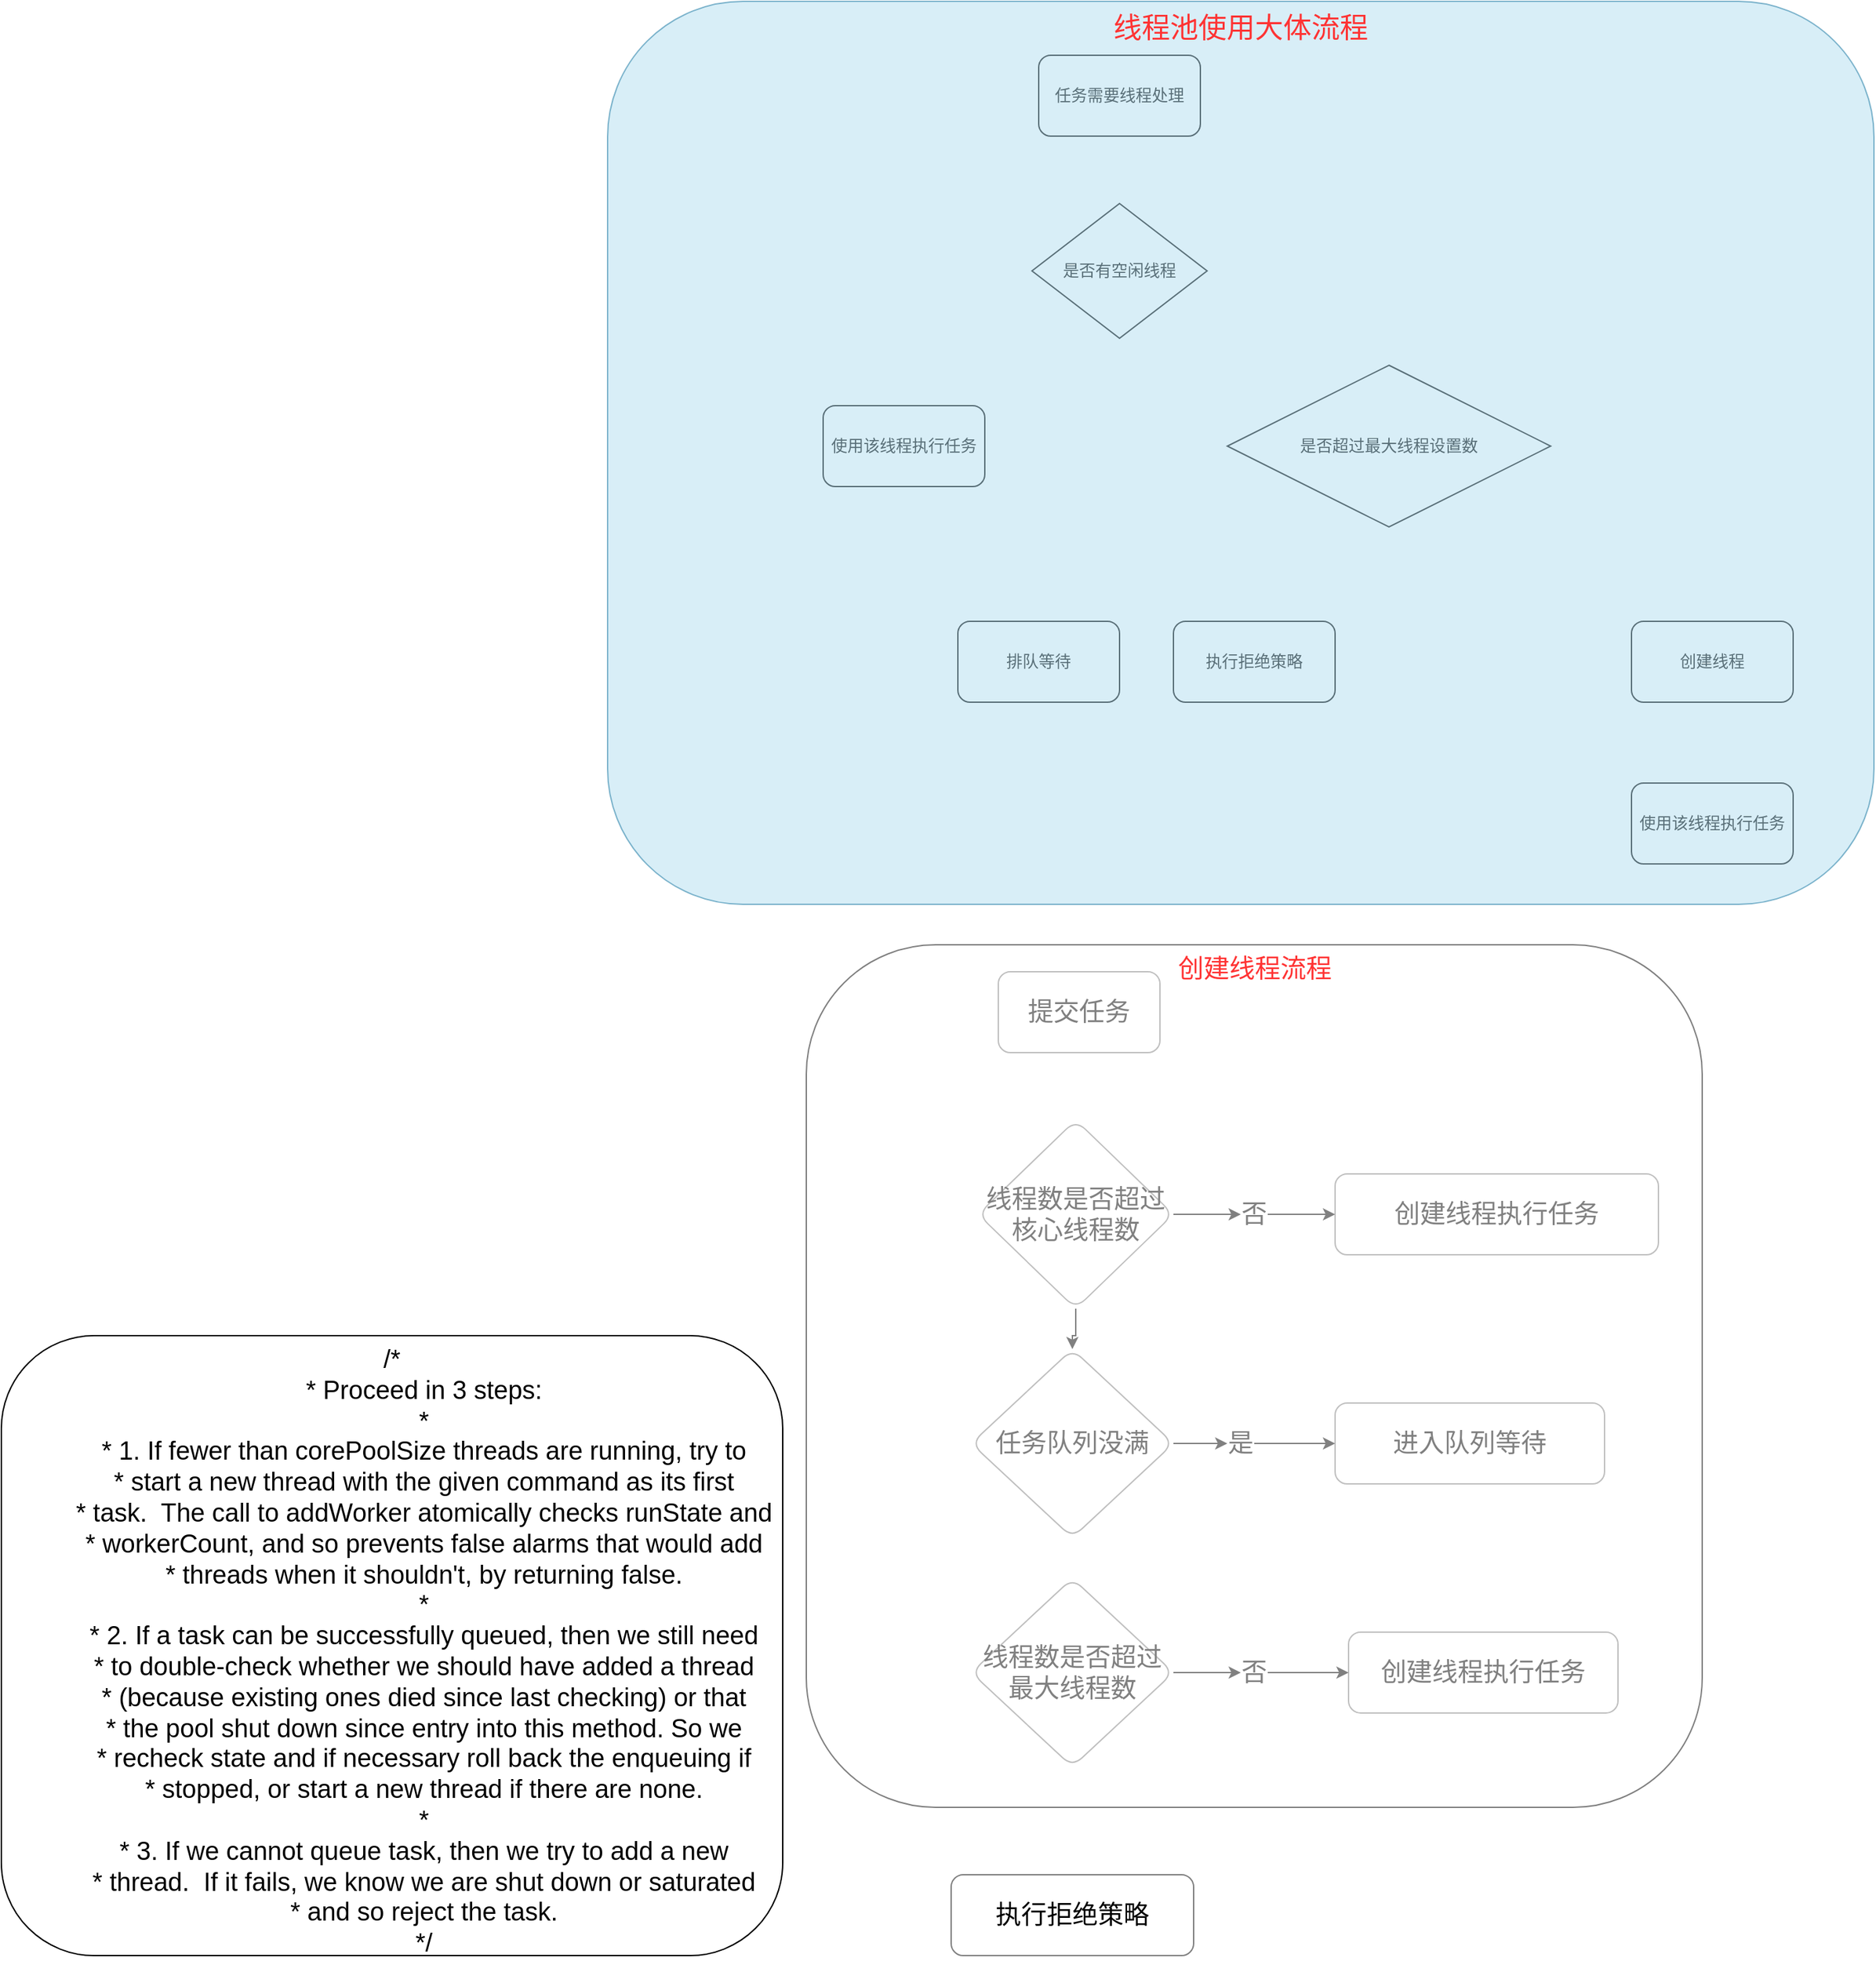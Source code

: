 <mxfile version="14.2.4" type="embed">
    <diagram id="N8jkDLk7Amj-sibJUGd5" name="Page-1">
        <mxGraphModel dx="1817" dy="575" grid="1" gridSize="10" guides="1" tooltips="1" connect="1" arrows="1" fold="1" page="1" pageScale="1" pageWidth="827" pageHeight="1169" math="0" shadow="0">
            <root>
                <mxCell id="0"/>
                <mxCell id="1" parent="0"/>
                <mxCell id="2" value="任务需要线程处理" style="rounded=1;whiteSpace=wrap;html=1;" parent="1" vertex="1">
                    <mxGeometry x="370" y="60" width="120" height="60" as="geometry"/>
                </mxCell>
                <mxCell id="4" value="是否有空闲线程" style="rhombus;whiteSpace=wrap;html=1;" parent="1" vertex="1">
                    <mxGeometry x="365" y="170" width="130" height="100" as="geometry"/>
                </mxCell>
                <mxCell id="5" value="使用该线程执行任务" style="rounded=1;whiteSpace=wrap;html=1;" parent="1" vertex="1">
                    <mxGeometry x="210" y="320" width="120" height="60" as="geometry"/>
                </mxCell>
                <mxCell id="6" value="创建线程" style="rounded=1;whiteSpace=wrap;html=1;" parent="1" vertex="1">
                    <mxGeometry x="810" y="480" width="120" height="60" as="geometry"/>
                </mxCell>
                <mxCell id="7" value="&lt;span&gt;是否超过最大线程设置数&lt;/span&gt;" style="rhombus;whiteSpace=wrap;html=1;" parent="1" vertex="1">
                    <mxGeometry x="510" y="290" width="240" height="120" as="geometry"/>
                </mxCell>
                <mxCell id="8" value="使用该线程执行任务" style="rounded=1;whiteSpace=wrap;html=1;" parent="1" vertex="1">
                    <mxGeometry x="810" y="600" width="120" height="60" as="geometry"/>
                </mxCell>
                <mxCell id="9" value="排队等待" style="rounded=1;whiteSpace=wrap;html=1;" parent="1" vertex="1">
                    <mxGeometry x="310" y="480" width="120" height="60" as="geometry"/>
                </mxCell>
                <mxCell id="10" value="执行拒绝策略" style="rounded=1;whiteSpace=wrap;html=1;" parent="1" vertex="1">
                    <mxGeometry x="470" y="480" width="120" height="60" as="geometry"/>
                </mxCell>
                <mxCell id="11" value="线程池使用大体流程" style="rounded=1;whiteSpace=wrap;html=1;fillColor=#b1ddf0;strokeColor=#10739e;opacity=50;verticalAlign=top;align=center;fontSize=21;fontColor=#FF3333;" parent="1" vertex="1">
                    <mxGeometry x="50" y="20" width="940" height="670" as="geometry"/>
                </mxCell>
                <mxCell id="12" value="提交任务" style="rounded=1;whiteSpace=wrap;html=1;fontSize=19;opacity=50;align=center;" parent="1" vertex="1">
                    <mxGeometry x="340" y="740" width="120" height="60" as="geometry"/>
                </mxCell>
                <mxCell id="14" value="创建线程执行任务" style="rounded=1;whiteSpace=wrap;html=1;fontSize=19;opacity=50;align=center;" parent="1" vertex="1">
                    <mxGeometry x="590" y="890" width="240" height="60" as="geometry"/>
                </mxCell>
                <mxCell id="21" style="edgeStyle=orthogonalEdgeStyle;rounded=0;orthogonalLoop=1;jettySize=auto;html=1;fontSize=19;fontColor=#f0f0f0;" parent="1" source="22" target="14" edge="1">
                    <mxGeometry relative="1" as="geometry"/>
                </mxCell>
                <mxCell id="24" style="edgeStyle=orthogonalEdgeStyle;rounded=0;orthogonalLoop=1;jettySize=auto;html=1;fontSize=19;fontColor=#f0f0f0;" parent="1" source="15" target="16" edge="1">
                    <mxGeometry relative="1" as="geometry"/>
                </mxCell>
                <mxCell id="15" value="线程数是否超过核心线程数" style="rhombus;whiteSpace=wrap;html=1;rounded=1;fontSize=19;opacity=50;" parent="1" vertex="1">
                    <mxGeometry x="325" y="850" width="145" height="140" as="geometry"/>
                </mxCell>
                <mxCell id="25" style="edgeStyle=orthogonalEdgeStyle;rounded=0;orthogonalLoop=1;jettySize=auto;html=1;fontSize=19;fontColor=#f0f0f0;" parent="1" source="26" target="17" edge="1">
                    <mxGeometry relative="1" as="geometry"/>
                </mxCell>
                <mxCell id="16" value="任务队列没满" style="rhombus;whiteSpace=wrap;html=1;rounded=1;fontSize=19;opacity=50;" parent="1" vertex="1">
                    <mxGeometry x="320" y="1020" width="150" height="140" as="geometry"/>
                </mxCell>
                <mxCell id="17" value="进入队列等待" style="rounded=1;whiteSpace=wrap;html=1;fontSize=19;opacity=50;align=center;" parent="1" vertex="1">
                    <mxGeometry x="590" y="1060" width="200" height="60" as="geometry"/>
                </mxCell>
                <mxCell id="28" style="edgeStyle=orthogonalEdgeStyle;rounded=0;orthogonalLoop=1;jettySize=auto;html=1;fontSize=19;fontColor=#f0f0f0;" parent="1" source="29" target="19" edge="1">
                    <mxGeometry relative="1" as="geometry"/>
                </mxCell>
                <mxCell id="18" value="线程数是否超过最大线程数" style="rhombus;whiteSpace=wrap;html=1;rounded=1;fontSize=19;opacity=50;" parent="1" vertex="1">
                    <mxGeometry x="320" y="1190" width="150" height="140" as="geometry"/>
                </mxCell>
                <mxCell id="19" value="创建线程执行任务" style="rounded=1;whiteSpace=wrap;html=1;fontSize=19;opacity=50;align=center;" parent="1" vertex="1">
                    <mxGeometry x="600" y="1230" width="200" height="60" as="geometry"/>
                </mxCell>
                <mxCell id="20" value="执行拒绝策略" style="rounded=1;whiteSpace=wrap;html=1;fontSize=19;opacity=50;align=center;" parent="1" vertex="1">
                    <mxGeometry x="305" y="1410" width="180" height="60" as="geometry"/>
                </mxCell>
                <mxCell id="22" value="否" style="text;html=1;strokeColor=none;fillColor=none;align=center;verticalAlign=middle;whiteSpace=wrap;rounded=0;fontSize=19;opacity=50;" parent="1" vertex="1">
                    <mxGeometry x="520" y="910" width="20" height="20" as="geometry"/>
                </mxCell>
                <mxCell id="23" style="edgeStyle=orthogonalEdgeStyle;rounded=0;orthogonalLoop=1;jettySize=auto;html=1;fontSize=19;fontColor=#f0f0f0;" parent="1" source="15" target="22" edge="1">
                    <mxGeometry relative="1" as="geometry">
                        <mxPoint x="470" y="920" as="sourcePoint"/>
                        <mxPoint x="590" y="920" as="targetPoint"/>
                    </mxGeometry>
                </mxCell>
                <mxCell id="26" value="是" style="text;html=1;strokeColor=none;fillColor=none;align=center;verticalAlign=middle;whiteSpace=wrap;rounded=0;fontSize=19;opacity=50;" parent="1" vertex="1">
                    <mxGeometry x="510" y="1080" width="20" height="20" as="geometry"/>
                </mxCell>
                <mxCell id="27" style="edgeStyle=orthogonalEdgeStyle;rounded=0;orthogonalLoop=1;jettySize=auto;html=1;fontSize=19;fontColor=#f0f0f0;" parent="1" source="16" target="26" edge="1">
                    <mxGeometry relative="1" as="geometry">
                        <mxPoint x="470" y="1090" as="sourcePoint"/>
                        <mxPoint x="590" y="1090" as="targetPoint"/>
                    </mxGeometry>
                </mxCell>
                <mxCell id="29" value="否" style="text;html=1;strokeColor=none;fillColor=none;align=center;verticalAlign=middle;whiteSpace=wrap;rounded=0;fontSize=19;opacity=50;" parent="1" vertex="1">
                    <mxGeometry x="520" y="1250" width="20" height="20" as="geometry"/>
                </mxCell>
                <mxCell id="30" style="edgeStyle=orthogonalEdgeStyle;rounded=0;orthogonalLoop=1;jettySize=auto;html=1;fontSize=19;fontColor=#f0f0f0;" parent="1" source="18" target="29" edge="1">
                    <mxGeometry relative="1" as="geometry">
                        <mxPoint x="470" y="1260" as="sourcePoint"/>
                        <mxPoint x="600" y="1260" as="targetPoint"/>
                    </mxGeometry>
                </mxCell>
                <mxCell id="31" value="创建线程流程" style="rounded=1;whiteSpace=wrap;html=1;fontSize=19;opacity=50;verticalAlign=top;fontColor=#FF3333;" parent="1" vertex="1">
                    <mxGeometry x="197.5" y="720" width="665" height="640" as="geometry"/>
                </mxCell>
                <mxCell id="33" value="&lt;div&gt;/*&lt;/div&gt;&lt;div&gt;&amp;nbsp; &amp;nbsp; &amp;nbsp; &amp;nbsp; &amp;nbsp;* Proceed in 3 steps:&lt;/div&gt;&lt;div&gt;&amp;nbsp; &amp;nbsp; &amp;nbsp; &amp;nbsp; &amp;nbsp;*&lt;/div&gt;&lt;div&gt;&amp;nbsp; &amp;nbsp; &amp;nbsp; &amp;nbsp; &amp;nbsp;* 1. If fewer than corePoolSize threads are running, try to&lt;/div&gt;&lt;div&gt;&amp;nbsp; &amp;nbsp; &amp;nbsp; &amp;nbsp; &amp;nbsp;* start a new thread with the given command as its first&lt;/div&gt;&lt;div&gt;&amp;nbsp; &amp;nbsp; &amp;nbsp; &amp;nbsp; &amp;nbsp;* task.&amp;nbsp; The call to addWorker atomically checks runState and&lt;/div&gt;&lt;div&gt;&amp;nbsp; &amp;nbsp; &amp;nbsp; &amp;nbsp; &amp;nbsp;* workerCount, and so prevents false alarms that would add&lt;/div&gt;&lt;div&gt;&amp;nbsp; &amp;nbsp; &amp;nbsp; &amp;nbsp; &amp;nbsp;* threads when it shouldn't, by returning false.&lt;/div&gt;&lt;div&gt;&amp;nbsp; &amp;nbsp; &amp;nbsp; &amp;nbsp; &amp;nbsp;*&lt;/div&gt;&lt;div&gt;&amp;nbsp; &amp;nbsp; &amp;nbsp; &amp;nbsp; &amp;nbsp;* 2. If a task can be successfully queued, then we still need&lt;/div&gt;&lt;div&gt;&amp;nbsp; &amp;nbsp; &amp;nbsp; &amp;nbsp; &amp;nbsp;* to double-check whether we should have added a thread&lt;/div&gt;&lt;div&gt;&amp;nbsp; &amp;nbsp; &amp;nbsp; &amp;nbsp; &amp;nbsp;* (because existing ones died since last checking) or that&lt;/div&gt;&lt;div&gt;&amp;nbsp; &amp;nbsp; &amp;nbsp; &amp;nbsp; &amp;nbsp;* the pool shut down since entry into this method. So we&lt;/div&gt;&lt;div&gt;&amp;nbsp; &amp;nbsp; &amp;nbsp; &amp;nbsp; &amp;nbsp;* recheck state and if necessary roll back the enqueuing if&lt;/div&gt;&lt;div&gt;&amp;nbsp; &amp;nbsp; &amp;nbsp; &amp;nbsp; &amp;nbsp;* stopped, or start a new thread if there are none.&lt;/div&gt;&lt;div&gt;&amp;nbsp; &amp;nbsp; &amp;nbsp; &amp;nbsp; &amp;nbsp;*&lt;/div&gt;&lt;div&gt;&amp;nbsp; &amp;nbsp; &amp;nbsp; &amp;nbsp; &amp;nbsp;* 3. If we cannot queue task, then we try to add a new&lt;/div&gt;&lt;div&gt;&amp;nbsp; &amp;nbsp; &amp;nbsp; &amp;nbsp; &amp;nbsp;* thread.&amp;nbsp; If it fails, we know we are shut down or saturated&lt;/div&gt;&lt;div&gt;&amp;nbsp; &amp;nbsp; &amp;nbsp; &amp;nbsp; &amp;nbsp;* and so reject the task.&lt;/div&gt;&lt;div&gt;&amp;nbsp; &amp;nbsp; &amp;nbsp; &amp;nbsp; &amp;nbsp;*/&lt;/div&gt;" style="rounded=1;whiteSpace=wrap;html=1;fontSize=19;verticalAlign=top;" parent="1" vertex="1">
                    <mxGeometry x="-400" y="1010" width="580" height="460" as="geometry"/>
                </mxCell>
            </root>
        </mxGraphModel>
    </diagram>
</mxfile>